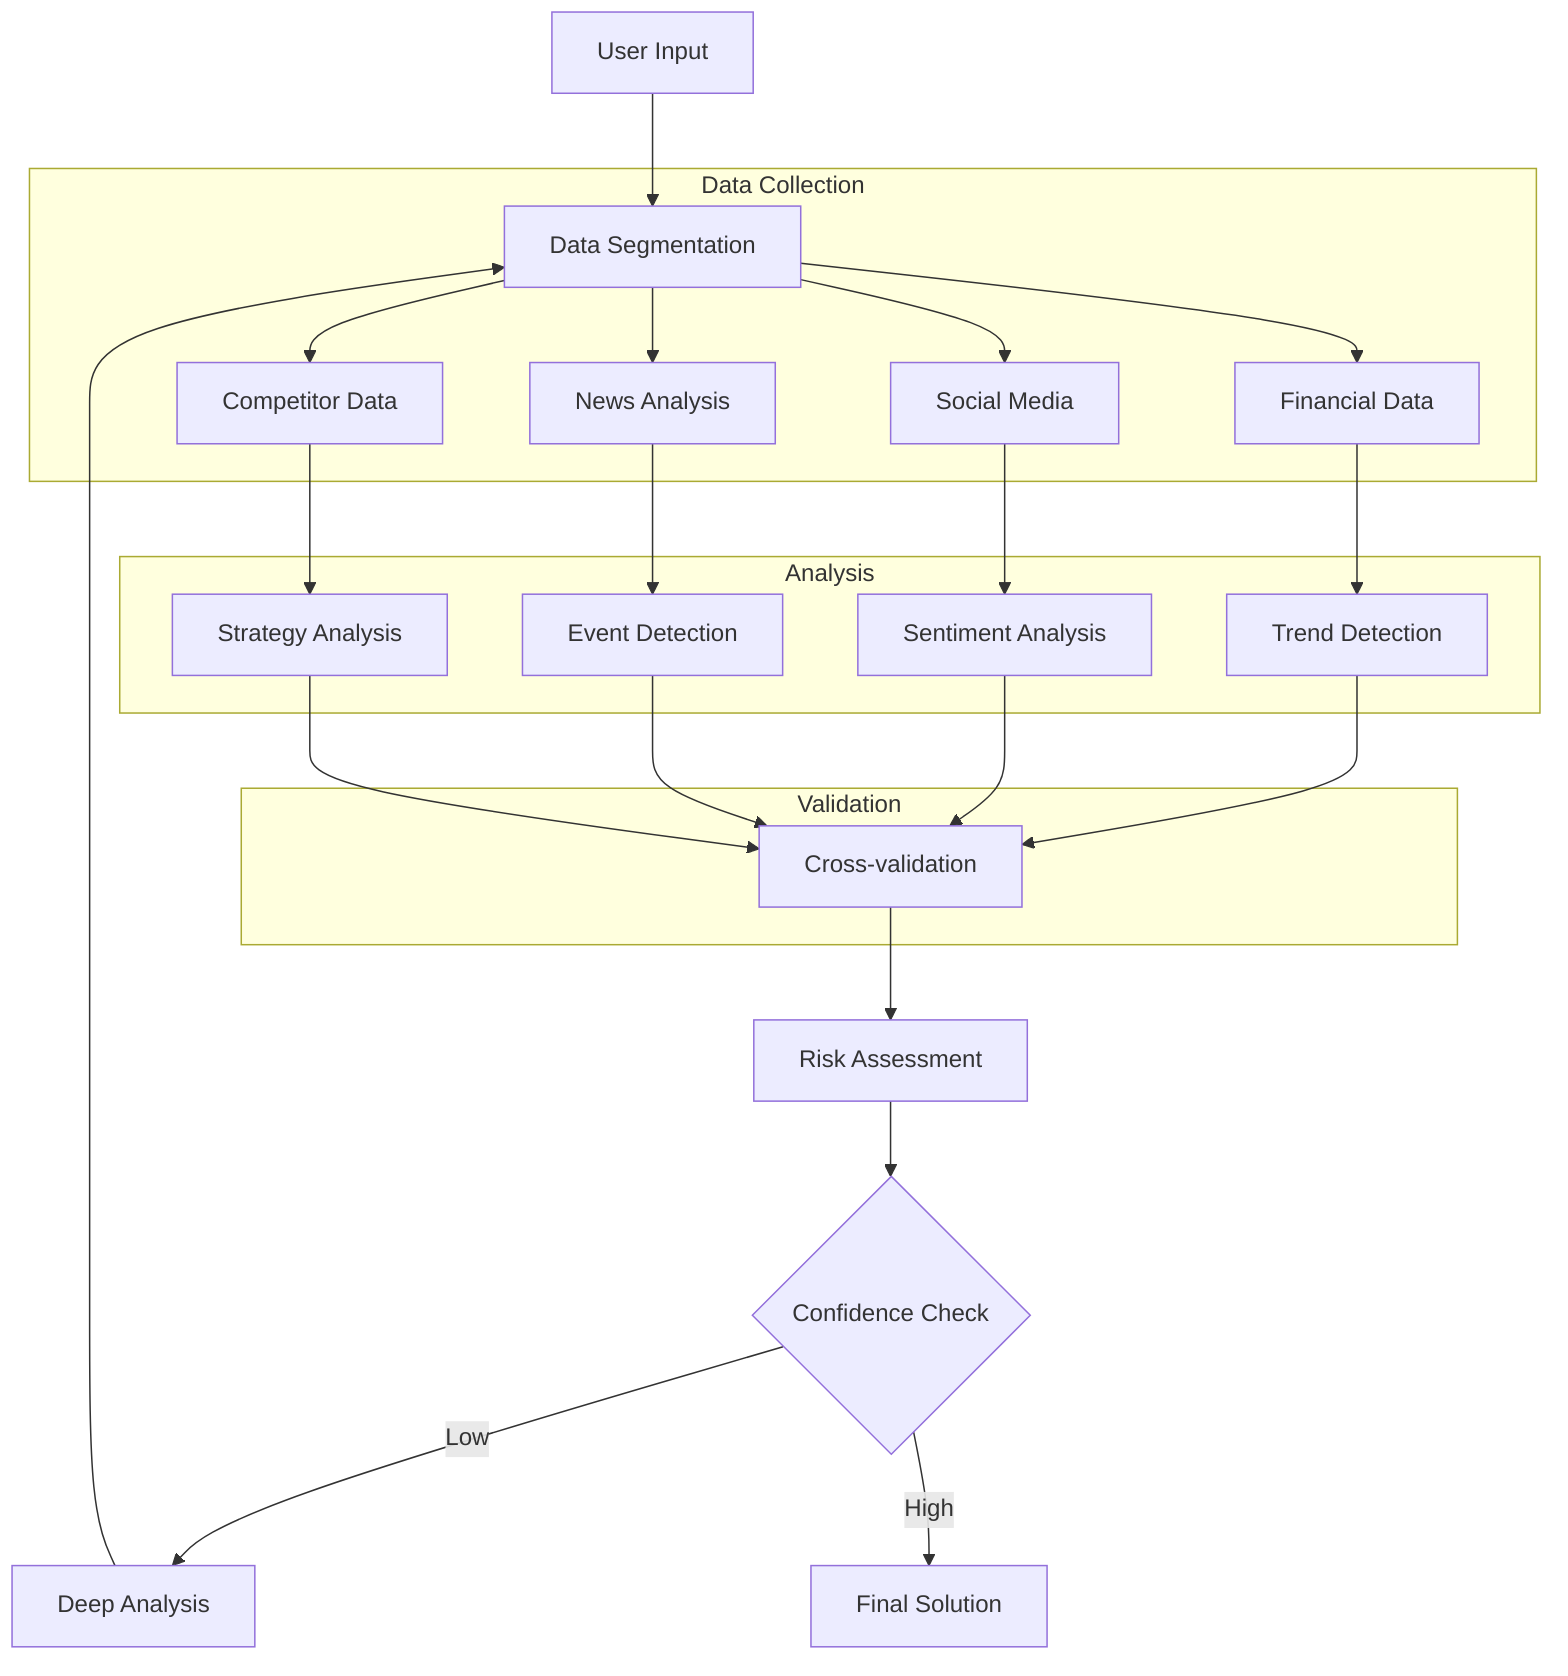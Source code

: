 flowchart TD
    A[User Input] --> B[Data Segmentation]
    
    subgraph Data Collection
        B --> C1[Financial Data]
        B --> C2[Social Media]
        B --> C3[News Analysis]
        B --> C4[Competitor Data]
    end
    
    subgraph Analysis
        C1 --> D1[Trend Detection]
        C2 --> D2[Sentiment Analysis]
        C3 --> D3[Event Detection]
        C4 --> D4[Strategy Analysis]
    end
    
    subgraph Validation
        D1 --> E[Cross-validation]
        D2 --> E
        D3 --> E
        D4 --> E
    end
    E --> F[Risk Assessment]
    F --> G{Confidence Check}
    G -->|Low| H[Deep Analysis]
    H --> B
    G -->|High| I[Final Solution]